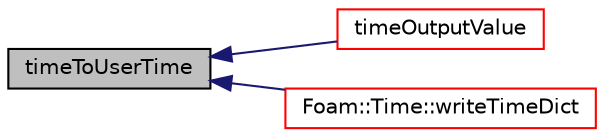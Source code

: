 digraph "timeToUserTime"
{
  bgcolor="transparent";
  edge [fontname="Helvetica",fontsize="10",labelfontname="Helvetica",labelfontsize="10"];
  node [fontname="Helvetica",fontsize="10",shape=record];
  rankdir="LR";
  Node10 [label="timeToUserTime",height=0.2,width=0.4,color="black", fillcolor="grey75", style="filled", fontcolor="black"];
  Node10 -> Node11 [dir="back",color="midnightblue",fontsize="10",style="solid",fontname="Helvetica"];
  Node11 [label="timeOutputValue",height=0.2,width=0.4,color="red",URL="$a27469.html#a62127fab330c01695c0dd1691c6b6ce3",tooltip="Return current time value. "];
  Node10 -> Node23 [dir="back",color="midnightblue",fontsize="10",style="solid",fontname="Helvetica"];
  Node23 [label="Foam::Time::writeTimeDict",height=0.2,width=0.4,color="red",URL="$a27457.html#a15f2ceeb0acb185361d6f7c37b30aab6",tooltip="Write time dictionary to the <time>/uniform directory. "];
}

